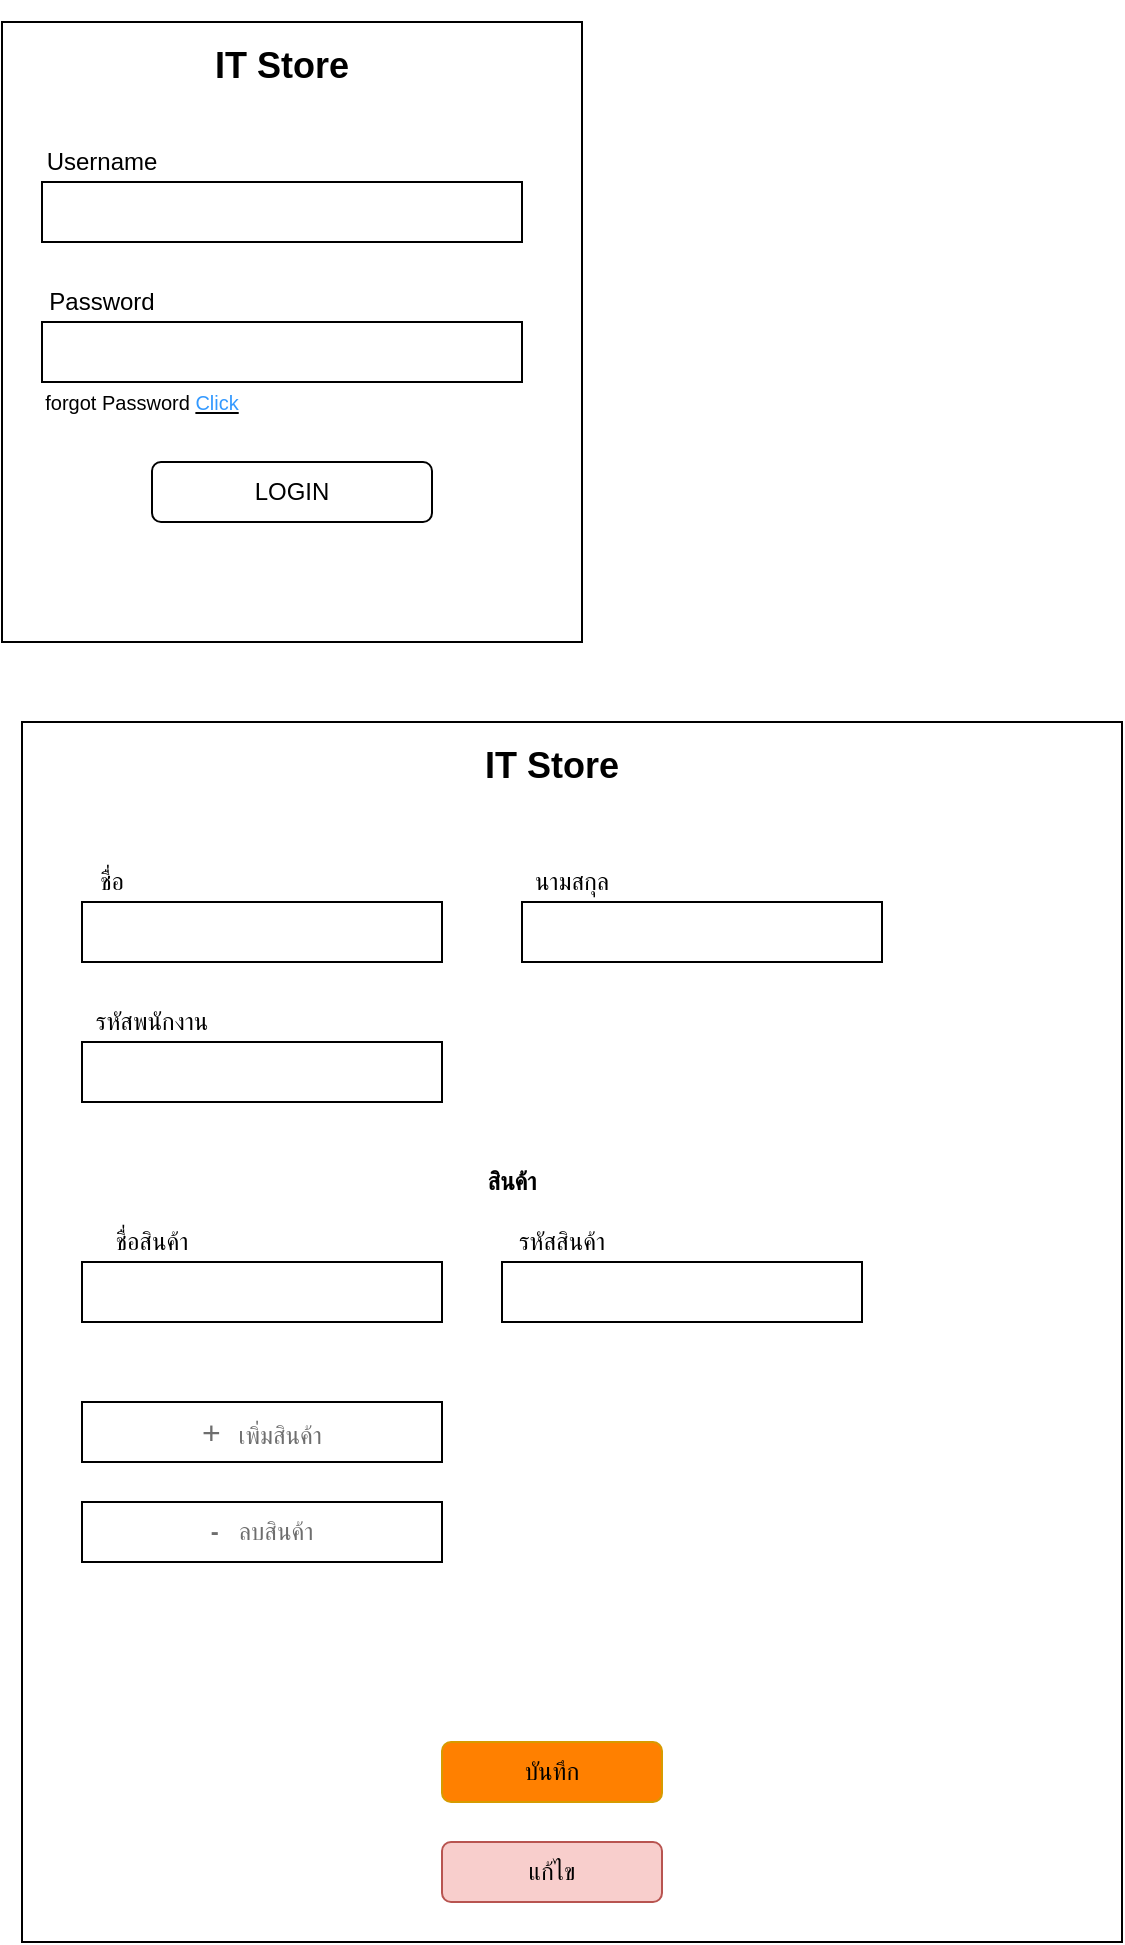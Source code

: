 <mxfile version="13.6.4" type="github">
  <diagram id="FeFSE-qFA2JQohW9wziY" name="Page-1">
    <mxGraphModel dx="1422" dy="794" grid="1" gridSize="10" guides="1" tooltips="1" connect="1" arrows="1" fold="1" page="1" pageScale="1" pageWidth="850" pageHeight="1100" math="0" shadow="0">
      <root>
        <mxCell id="0" />
        <mxCell id="1" parent="0" />
        <mxCell id="ULmU550tSqJHk7JgMKmt-8" value="" style="rounded=0;whiteSpace=wrap;html=1;" vertex="1" parent="1">
          <mxGeometry x="90" y="70" width="290" height="310" as="geometry" />
        </mxCell>
        <mxCell id="ULmU550tSqJHk7JgMKmt-9" value="" style="rounded=0;whiteSpace=wrap;html=1;" vertex="1" parent="1">
          <mxGeometry x="110" y="150" width="240" height="30" as="geometry" />
        </mxCell>
        <mxCell id="ULmU550tSqJHk7JgMKmt-10" value="Username" style="text;html=1;strokeColor=none;fillColor=none;align=center;verticalAlign=middle;whiteSpace=wrap;rounded=0;" vertex="1" parent="1">
          <mxGeometry x="120" y="130" width="40" height="20" as="geometry" />
        </mxCell>
        <mxCell id="ULmU550tSqJHk7JgMKmt-11" value="Password" style="text;html=1;strokeColor=none;fillColor=none;align=center;verticalAlign=middle;whiteSpace=wrap;rounded=0;" vertex="1" parent="1">
          <mxGeometry x="120" y="200" width="40" height="20" as="geometry" />
        </mxCell>
        <mxCell id="ULmU550tSqJHk7JgMKmt-12" value="" style="rounded=0;whiteSpace=wrap;html=1;" vertex="1" parent="1">
          <mxGeometry x="110" y="220" width="240" height="30" as="geometry" />
        </mxCell>
        <mxCell id="ULmU550tSqJHk7JgMKmt-13" value="&lt;font style=&quot;font-size: 10px&quot;&gt;forgot Password &lt;u&gt;&lt;font color=&quot;#3399ff&quot; style=&quot;font-size: 10px&quot;&gt;Click&lt;/font&gt;&lt;/u&gt;&lt;/font&gt;" style="text;html=1;strokeColor=none;fillColor=none;align=center;verticalAlign=middle;whiteSpace=wrap;rounded=0;" vertex="1" parent="1">
          <mxGeometry x="100" y="250" width="120" height="20" as="geometry" />
        </mxCell>
        <mxCell id="ULmU550tSqJHk7JgMKmt-14" value="LOGIN" style="rounded=1;whiteSpace=wrap;html=1;" vertex="1" parent="1">
          <mxGeometry x="165" y="290" width="140" height="30" as="geometry" />
        </mxCell>
        <mxCell id="ULmU550tSqJHk7JgMKmt-16" value="&lt;h1&gt;&lt;font style=&quot;font-size: 18px&quot;&gt;IT Store&lt;/font&gt;&lt;/h1&gt;" style="text;html=1;strokeColor=none;fillColor=none;align=center;verticalAlign=middle;whiteSpace=wrap;rounded=0;" vertex="1" parent="1">
          <mxGeometry x="190" y="80" width="80" height="20" as="geometry" />
        </mxCell>
        <mxCell id="ULmU550tSqJHk7JgMKmt-18" value="" style="rounded=0;whiteSpace=wrap;html=1;" vertex="1" parent="1">
          <mxGeometry x="100" y="420" width="550" height="610" as="geometry" />
        </mxCell>
        <mxCell id="ULmU550tSqJHk7JgMKmt-19" value="ชื่อ" style="text;html=1;strokeColor=none;fillColor=none;align=center;verticalAlign=middle;whiteSpace=wrap;rounded=0;" vertex="1" parent="1">
          <mxGeometry x="120" y="490" width="50" height="20" as="geometry" />
        </mxCell>
        <mxCell id="ULmU550tSqJHk7JgMKmt-20" value="รหัสพนักงาน" style="text;html=1;strokeColor=none;fillColor=none;align=center;verticalAlign=middle;whiteSpace=wrap;rounded=0;" vertex="1" parent="1">
          <mxGeometry x="120" y="560" width="90" height="20" as="geometry" />
        </mxCell>
        <mxCell id="ULmU550tSqJHk7JgMKmt-21" value="" style="rounded=0;whiteSpace=wrap;html=1;" vertex="1" parent="1">
          <mxGeometry x="130" y="510" width="180" height="30" as="geometry" />
        </mxCell>
        <mxCell id="ULmU550tSqJHk7JgMKmt-22" value="" style="rounded=0;whiteSpace=wrap;html=1;" vertex="1" parent="1">
          <mxGeometry x="350" y="510" width="180" height="30" as="geometry" />
        </mxCell>
        <mxCell id="ULmU550tSqJHk7JgMKmt-23" value="" style="rounded=0;whiteSpace=wrap;html=1;" vertex="1" parent="1">
          <mxGeometry x="130" y="580" width="180" height="30" as="geometry" />
        </mxCell>
        <mxCell id="ULmU550tSqJHk7JgMKmt-24" value="" style="rounded=0;whiteSpace=wrap;html=1;" vertex="1" parent="1">
          <mxGeometry x="130" y="690" width="180" height="30" as="geometry" />
        </mxCell>
        <mxCell id="ULmU550tSqJHk7JgMKmt-25" value="" style="rounded=0;whiteSpace=wrap;html=1;" vertex="1" parent="1">
          <mxGeometry x="340" y="690" width="180" height="30" as="geometry" />
        </mxCell>
        <mxCell id="ULmU550tSqJHk7JgMKmt-26" value="" style="rounded=0;whiteSpace=wrap;html=1;" vertex="1" parent="1">
          <mxGeometry x="130" y="760" width="180" height="30" as="geometry" />
        </mxCell>
        <mxCell id="ULmU550tSqJHk7JgMKmt-27" value="บันทึก" style="rounded=1;whiteSpace=wrap;html=1;strokeColor=#d79b00;fillColor=#FF8000;" vertex="1" parent="1">
          <mxGeometry x="310" y="930" width="110" height="30" as="geometry" />
        </mxCell>
        <mxCell id="ULmU550tSqJHk7JgMKmt-28" value="แก้ไข" style="rounded=1;whiteSpace=wrap;html=1;fillColor=#f8cecc;strokeColor=#b85450;" vertex="1" parent="1">
          <mxGeometry x="310" y="980" width="110" height="30" as="geometry" />
        </mxCell>
        <mxCell id="ULmU550tSqJHk7JgMKmt-29" value="&lt;h1&gt;&lt;font style=&quot;font-size: 18px&quot;&gt;IT Store&lt;/font&gt;&lt;/h1&gt;" style="text;html=1;strokeColor=none;fillColor=none;align=center;verticalAlign=middle;whiteSpace=wrap;rounded=0;" vertex="1" parent="1">
          <mxGeometry x="325" y="430" width="80" height="20" as="geometry" />
        </mxCell>
        <mxCell id="ULmU550tSqJHk7JgMKmt-30" value="นามสกุล" style="text;html=1;strokeColor=none;fillColor=none;align=center;verticalAlign=middle;whiteSpace=wrap;rounded=0;" vertex="1" parent="1">
          <mxGeometry x="355" y="490" width="40" height="20" as="geometry" />
        </mxCell>
        <mxCell id="ULmU550tSqJHk7JgMKmt-31" value="ชื่อสินค้า" style="text;html=1;strokeColor=none;fillColor=none;align=center;verticalAlign=middle;whiteSpace=wrap;rounded=0;" vertex="1" parent="1">
          <mxGeometry x="140" y="670" width="50" height="20" as="geometry" />
        </mxCell>
        <mxCell id="ULmU550tSqJHk7JgMKmt-33" value="&lt;b&gt;สินค้า&lt;/b&gt;" style="text;html=1;strokeColor=none;fillColor=none;align=center;verticalAlign=middle;whiteSpace=wrap;rounded=0;" vertex="1" parent="1">
          <mxGeometry x="325" y="640" width="40" height="20" as="geometry" />
        </mxCell>
        <mxCell id="ULmU550tSqJHk7JgMKmt-34" value="" style="rounded=0;whiteSpace=wrap;html=1;" vertex="1" parent="1">
          <mxGeometry x="130" y="810" width="180" height="30" as="geometry" />
        </mxCell>
        <mxCell id="ULmU550tSqJHk7JgMKmt-35" value="&lt;font color=&quot;#6e6e6e&quot;&gt;&lt;font style=&quot;font-size: 16px&quot;&gt;+&amp;nbsp;&lt;/font&gt;&lt;span style=&quot;font-size: 16px&quot;&gt; &lt;/span&gt;&lt;font style=&quot;font-size: 12px&quot;&gt;เพิ่มสินค้า&lt;/font&gt;&lt;/font&gt;" style="text;html=1;strokeColor=none;fillColor=none;align=center;verticalAlign=middle;whiteSpace=wrap;rounded=0;" vertex="1" parent="1">
          <mxGeometry x="140" y="765" width="160" height="20" as="geometry" />
        </mxCell>
        <mxCell id="ULmU550tSqJHk7JgMKmt-36" value="&lt;b&gt;-&lt;/b&gt;&amp;nbsp; &amp;nbsp;ลบสินค้า" style="text;html=1;strokeColor=none;fillColor=none;align=center;verticalAlign=middle;whiteSpace=wrap;rounded=0;fontColor=#6E6E6E;" vertex="1" parent="1">
          <mxGeometry x="140" y="815" width="160" height="20" as="geometry" />
        </mxCell>
        <mxCell id="ULmU550tSqJHk7JgMKmt-39" value="รหัสสินค้า" style="text;html=1;strokeColor=none;fillColor=none;align=center;verticalAlign=middle;whiteSpace=wrap;rounded=0;" vertex="1" parent="1">
          <mxGeometry x="340" y="670" width="60" height="20" as="geometry" />
        </mxCell>
      </root>
    </mxGraphModel>
  </diagram>
</mxfile>
